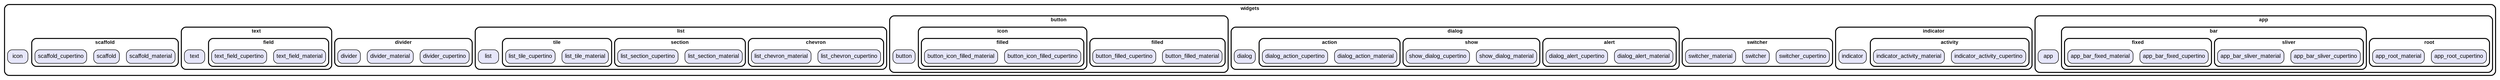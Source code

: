 digraph "" {
  graph [style=rounded fontname="Arial Black" fontsize=13 penwidth=2.6];
  node [shape=rect style="filled,rounded" fontname=Arial fontsize=15 fillcolor=Lavender penwidth=1.3];
  edge [penwidth=1.3];
  "/app/root/app_root_cupertino.dart" [label="app_root_cupertino"];
  "/app/root/app_root_material.dart" [label="app_root_material"];
  "/app/bar/sliver/app_bar_sliver_cupertino.dart" [label="app_bar_sliver_cupertino"];
  "/app/bar/sliver/app_bar_sliver_material.dart" [label="app_bar_sliver_material"];
  "/app/bar/fixed/app_bar_fixed_cupertino.dart" [label="app_bar_fixed_cupertino"];
  "/app/bar/fixed/app_bar_fixed_material.dart" [label="app_bar_fixed_material"];
  "/app/app.dart" [label="app"];
  "/indicator/activity/indicator_activity_cupertino.dart" [label="indicator_activity_cupertino"];
  "/indicator/activity/indicator_activity_material.dart" [label="indicator_activity_material"];
  "/indicator/indicator.dart" [label="indicator"];
  "/switcher/switcher_cupertino.dart" [label="switcher_cupertino"];
  "/switcher/switcher.dart" [label="switcher"];
  "/switcher/switcher_material.dart" [label="switcher_material"];
  "/icon.dart" [label="icon"];
  "/dialog/alert/dialog_alert_material.dart" [label="dialog_alert_material"];
  "/dialog/alert/dialog_alert_cupertino.dart" [label="dialog_alert_cupertino"];
  "/dialog/dialog.dart" [label="dialog"];
  "/dialog/show/show_dialog_material.dart" [label="show_dialog_material"];
  "/dialog/show/show_dialog_cupertino.dart" [label="show_dialog_cupertino"];
  "/dialog/action/dialog_action_material.dart" [label="dialog_action_material"];
  "/dialog/action/dialog_action_cupertino.dart" [label="dialog_action_cupertino"];
  "/button/button.dart" [label="button"];
  "/button/filled/button_filled_material.dart" [label="button_filled_material"];
  "/button/filled/button_filled_cupertino.dart" [label="button_filled_cupertino"];
  "/button/icon/filled/button_icon_filled_cupertino.dart" [label="button_icon_filled_cupertino"];
  "/button/icon/filled/button_icon_filled_material.dart" [label="button_icon_filled_material"];
  "/list/chevron/list_chevron_cupertino.dart" [label="list_chevron_cupertino"];
  "/list/chevron/list_chevron_material.dart" [label="list_chevron_material"];
  "/list/section/list_section_material.dart" [label="list_section_material"];
  "/list/section/list_section_cupertino.dart" [label="list_section_cupertino"];
  "/list/list.dart" [label="list"];
  "/list/tile/list_tile_material.dart" [label="list_tile_material"];
  "/list/tile/list_tile_cupertino.dart" [label="list_tile_cupertino"];
  "/divider/divider_cupertino.dart" [label="divider_cupertino"];
  "/divider/divider_material.dart" [label="divider_material"];
  "/divider/divider.dart" [label="divider"];
  "/text/text.dart" [label="text"];
  "/text/field/text_field_material.dart" [label="text_field_material"];
  "/text/field/text_field_cupertino.dart" [label="text_field_cupertino"];
  "/scaffold/scaffold_material.dart" [label="scaffold_material"];
  "/scaffold/scaffold.dart" [label="scaffold"];
  "/scaffold/scaffold_cupertino.dart" [label="scaffold_cupertino"];
  subgraph "cluster~" {
    label="widgets";
    "/icon.dart";
    subgraph "cluster~/app" {
      label="app";
      "/app/app.dart";
      subgraph "cluster~/app/root" {
        label="root";
        "/app/root/app_root_cupertino.dart";
        "/app/root/app_root_material.dart";
      }
      subgraph "cluster~/app/bar" {
        label="bar";
        subgraph "cluster~/app/bar/sliver" {
          label="sliver";
          "/app/bar/sliver/app_bar_sliver_cupertino.dart";
          "/app/bar/sliver/app_bar_sliver_material.dart";
        }
        subgraph "cluster~/app/bar/fixed" {
          label="fixed";
          "/app/bar/fixed/app_bar_fixed_cupertino.dart";
          "/app/bar/fixed/app_bar_fixed_material.dart";
        }
      }
    }
    subgraph "cluster~/indicator" {
      label="indicator";
      "/indicator/indicator.dart";
      subgraph "cluster~/indicator/activity" {
        label="activity";
        "/indicator/activity/indicator_activity_cupertino.dart";
        "/indicator/activity/indicator_activity_material.dart";
      }
    }
    subgraph "cluster~/switcher" {
      label="switcher";
      "/switcher/switcher_cupertino.dart";
      "/switcher/switcher.dart";
      "/switcher/switcher_material.dart";
    }
    subgraph "cluster~/dialog" {
      label="dialog";
      "/dialog/dialog.dart";
      subgraph "cluster~/dialog/alert" {
        label="alert";
        "/dialog/alert/dialog_alert_material.dart";
        "/dialog/alert/dialog_alert_cupertino.dart";
      }
      subgraph "cluster~/dialog/show" {
        label="show";
        "/dialog/show/show_dialog_material.dart";
        "/dialog/show/show_dialog_cupertino.dart";
      }
      subgraph "cluster~/dialog/action" {
        label="action";
        "/dialog/action/dialog_action_material.dart";
        "/dialog/action/dialog_action_cupertino.dart";
      }
    }
    subgraph "cluster~/button" {
      label="button";
      "/button/button.dart";
      subgraph "cluster~/button/filled" {
        label="filled";
        "/button/filled/button_filled_material.dart";
        "/button/filled/button_filled_cupertino.dart";
      }
      subgraph "cluster~/button/icon" {
        label="icon";
        subgraph "cluster~/button/icon/filled" {
          label="filled";
          "/button/icon/filled/button_icon_filled_cupertino.dart";
          "/button/icon/filled/button_icon_filled_material.dart";
        }
      }
    }
    subgraph "cluster~/list" {
      label="list";
      "/list/list.dart";
      subgraph "cluster~/list/chevron" {
        label="chevron";
        "/list/chevron/list_chevron_cupertino.dart";
        "/list/chevron/list_chevron_material.dart";
      }
      subgraph "cluster~/list/section" {
        label="section";
        "/list/section/list_section_material.dart";
        "/list/section/list_section_cupertino.dart";
      }
      subgraph "cluster~/list/tile" {
        label="tile";
        "/list/tile/list_tile_material.dart";
        "/list/tile/list_tile_cupertino.dart";
      }
    }
    subgraph "cluster~/divider" {
      label="divider";
      "/divider/divider_cupertino.dart";
      "/divider/divider_material.dart";
      "/divider/divider.dart";
    }
    subgraph "cluster~/text" {
      label="text";
      "/text/text.dart";
      subgraph "cluster~/text/field" {
        label="field";
        "/text/field/text_field_material.dart";
        "/text/field/text_field_cupertino.dart";
      }
    }
    subgraph "cluster~/scaffold" {
      label="scaffold";
      "/scaffold/scaffold_material.dart";
      "/scaffold/scaffold.dart";
      "/scaffold/scaffold_cupertino.dart";
    }
  }
}
